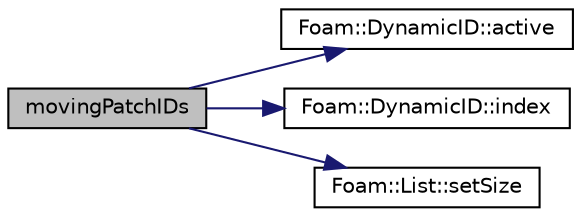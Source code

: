 digraph "movingPatchIDs"
{
  bgcolor="transparent";
  edge [fontname="Helvetica",fontsize="10",labelfontname="Helvetica",labelfontsize="10"];
  node [fontname="Helvetica",fontsize="10",shape=record];
  rankdir="LR";
  Node381 [label="movingPatchIDs",height=0.2,width=0.4,color="black", fillcolor="grey75", style="filled", fontcolor="black"];
  Node381 -> Node382 [color="midnightblue",fontsize="10",style="solid",fontname="Helvetica"];
  Node382 [label="Foam::DynamicID::active",height=0.2,width=0.4,color="black",URL="$a28265.html#ad9735e23cb0888fb98e1c5893aecff7e",tooltip="Has the zone been found. "];
  Node381 -> Node383 [color="midnightblue",fontsize="10",style="solid",fontname="Helvetica"];
  Node383 [label="Foam::DynamicID::index",height=0.2,width=0.4,color="black",URL="$a28265.html#a4a438520bb14406481732edc13c119c7",tooltip="Return index of first matching zone. "];
  Node381 -> Node384 [color="midnightblue",fontsize="10",style="solid",fontname="Helvetica"];
  Node384 [label="Foam::List::setSize",height=0.2,width=0.4,color="black",URL="$a26833.html#aedb985ffeaf1bdbfeccc2a8730405703",tooltip="Reset size of List. "];
}
